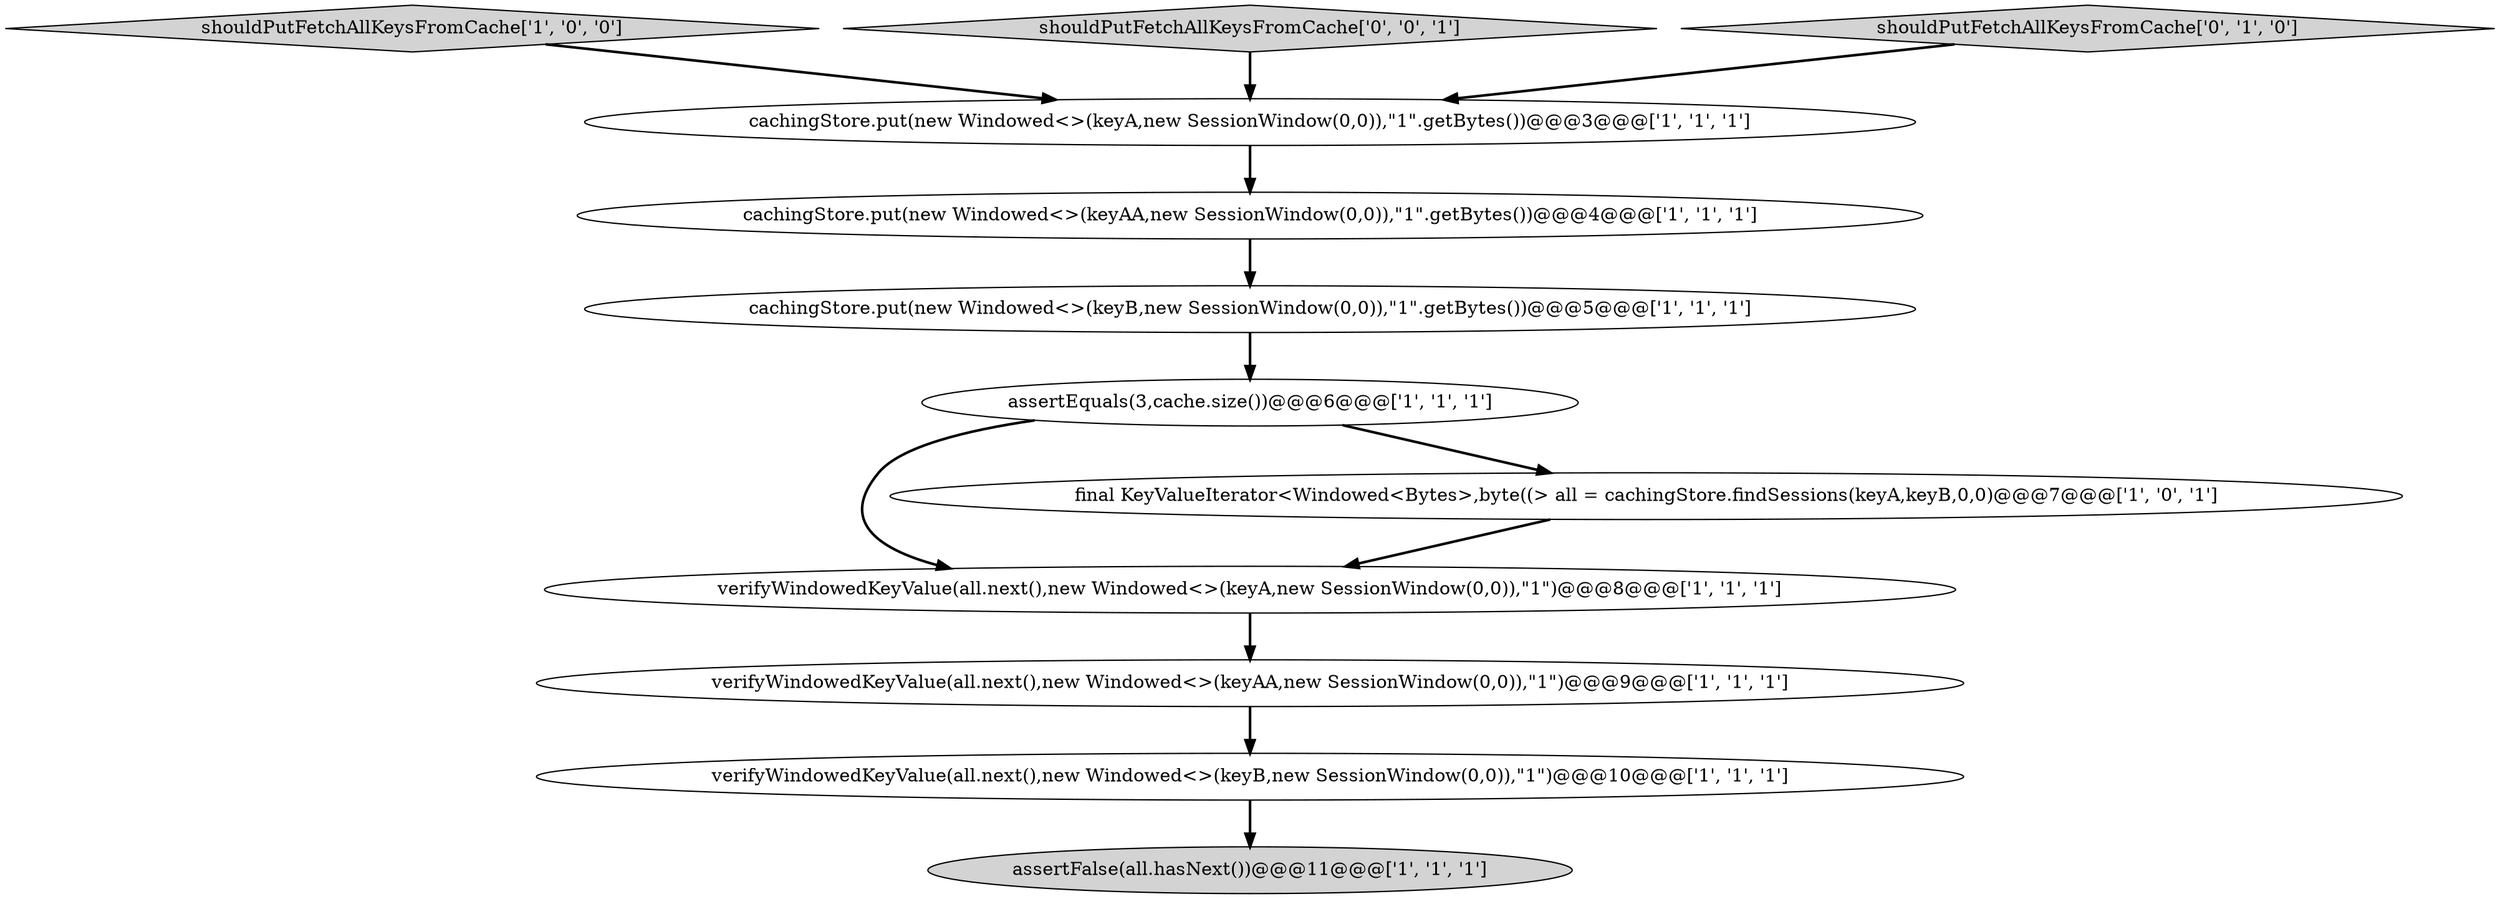 digraph {
9 [style = filled, label = "verifyWindowedKeyValue(all.next(),new Windowed<>(keyA,new SessionWindow(0,0)),\"1\")@@@8@@@['1', '1', '1']", fillcolor = white, shape = ellipse image = "AAA0AAABBB1BBB"];
3 [style = filled, label = "cachingStore.put(new Windowed<>(keyB,new SessionWindow(0,0)),\"1\".getBytes())@@@5@@@['1', '1', '1']", fillcolor = white, shape = ellipse image = "AAA0AAABBB1BBB"];
4 [style = filled, label = "assertEquals(3,cache.size())@@@6@@@['1', '1', '1']", fillcolor = white, shape = ellipse image = "AAA0AAABBB1BBB"];
2 [style = filled, label = "shouldPutFetchAllKeysFromCache['1', '0', '0']", fillcolor = lightgray, shape = diamond image = "AAA0AAABBB1BBB"];
6 [style = filled, label = "final KeyValueIterator<Windowed<Bytes>,byte((> all = cachingStore.findSessions(keyA,keyB,0,0)@@@7@@@['1', '0', '1']", fillcolor = white, shape = ellipse image = "AAA0AAABBB1BBB"];
1 [style = filled, label = "assertFalse(all.hasNext())@@@11@@@['1', '1', '1']", fillcolor = lightgray, shape = ellipse image = "AAA0AAABBB1BBB"];
11 [style = filled, label = "shouldPutFetchAllKeysFromCache['0', '0', '1']", fillcolor = lightgray, shape = diamond image = "AAA0AAABBB3BBB"];
5 [style = filled, label = "verifyWindowedKeyValue(all.next(),new Windowed<>(keyB,new SessionWindow(0,0)),\"1\")@@@10@@@['1', '1', '1']", fillcolor = white, shape = ellipse image = "AAA0AAABBB1BBB"];
8 [style = filled, label = "cachingStore.put(new Windowed<>(keyAA,new SessionWindow(0,0)),\"1\".getBytes())@@@4@@@['1', '1', '1']", fillcolor = white, shape = ellipse image = "AAA0AAABBB1BBB"];
10 [style = filled, label = "shouldPutFetchAllKeysFromCache['0', '1', '0']", fillcolor = lightgray, shape = diamond image = "AAA0AAABBB2BBB"];
0 [style = filled, label = "verifyWindowedKeyValue(all.next(),new Windowed<>(keyAA,new SessionWindow(0,0)),\"1\")@@@9@@@['1', '1', '1']", fillcolor = white, shape = ellipse image = "AAA0AAABBB1BBB"];
7 [style = filled, label = "cachingStore.put(new Windowed<>(keyA,new SessionWindow(0,0)),\"1\".getBytes())@@@3@@@['1', '1', '1']", fillcolor = white, shape = ellipse image = "AAA0AAABBB1BBB"];
4->9 [style = bold, label=""];
5->1 [style = bold, label=""];
2->7 [style = bold, label=""];
6->9 [style = bold, label=""];
9->0 [style = bold, label=""];
7->8 [style = bold, label=""];
4->6 [style = bold, label=""];
3->4 [style = bold, label=""];
10->7 [style = bold, label=""];
11->7 [style = bold, label=""];
0->5 [style = bold, label=""];
8->3 [style = bold, label=""];
}
